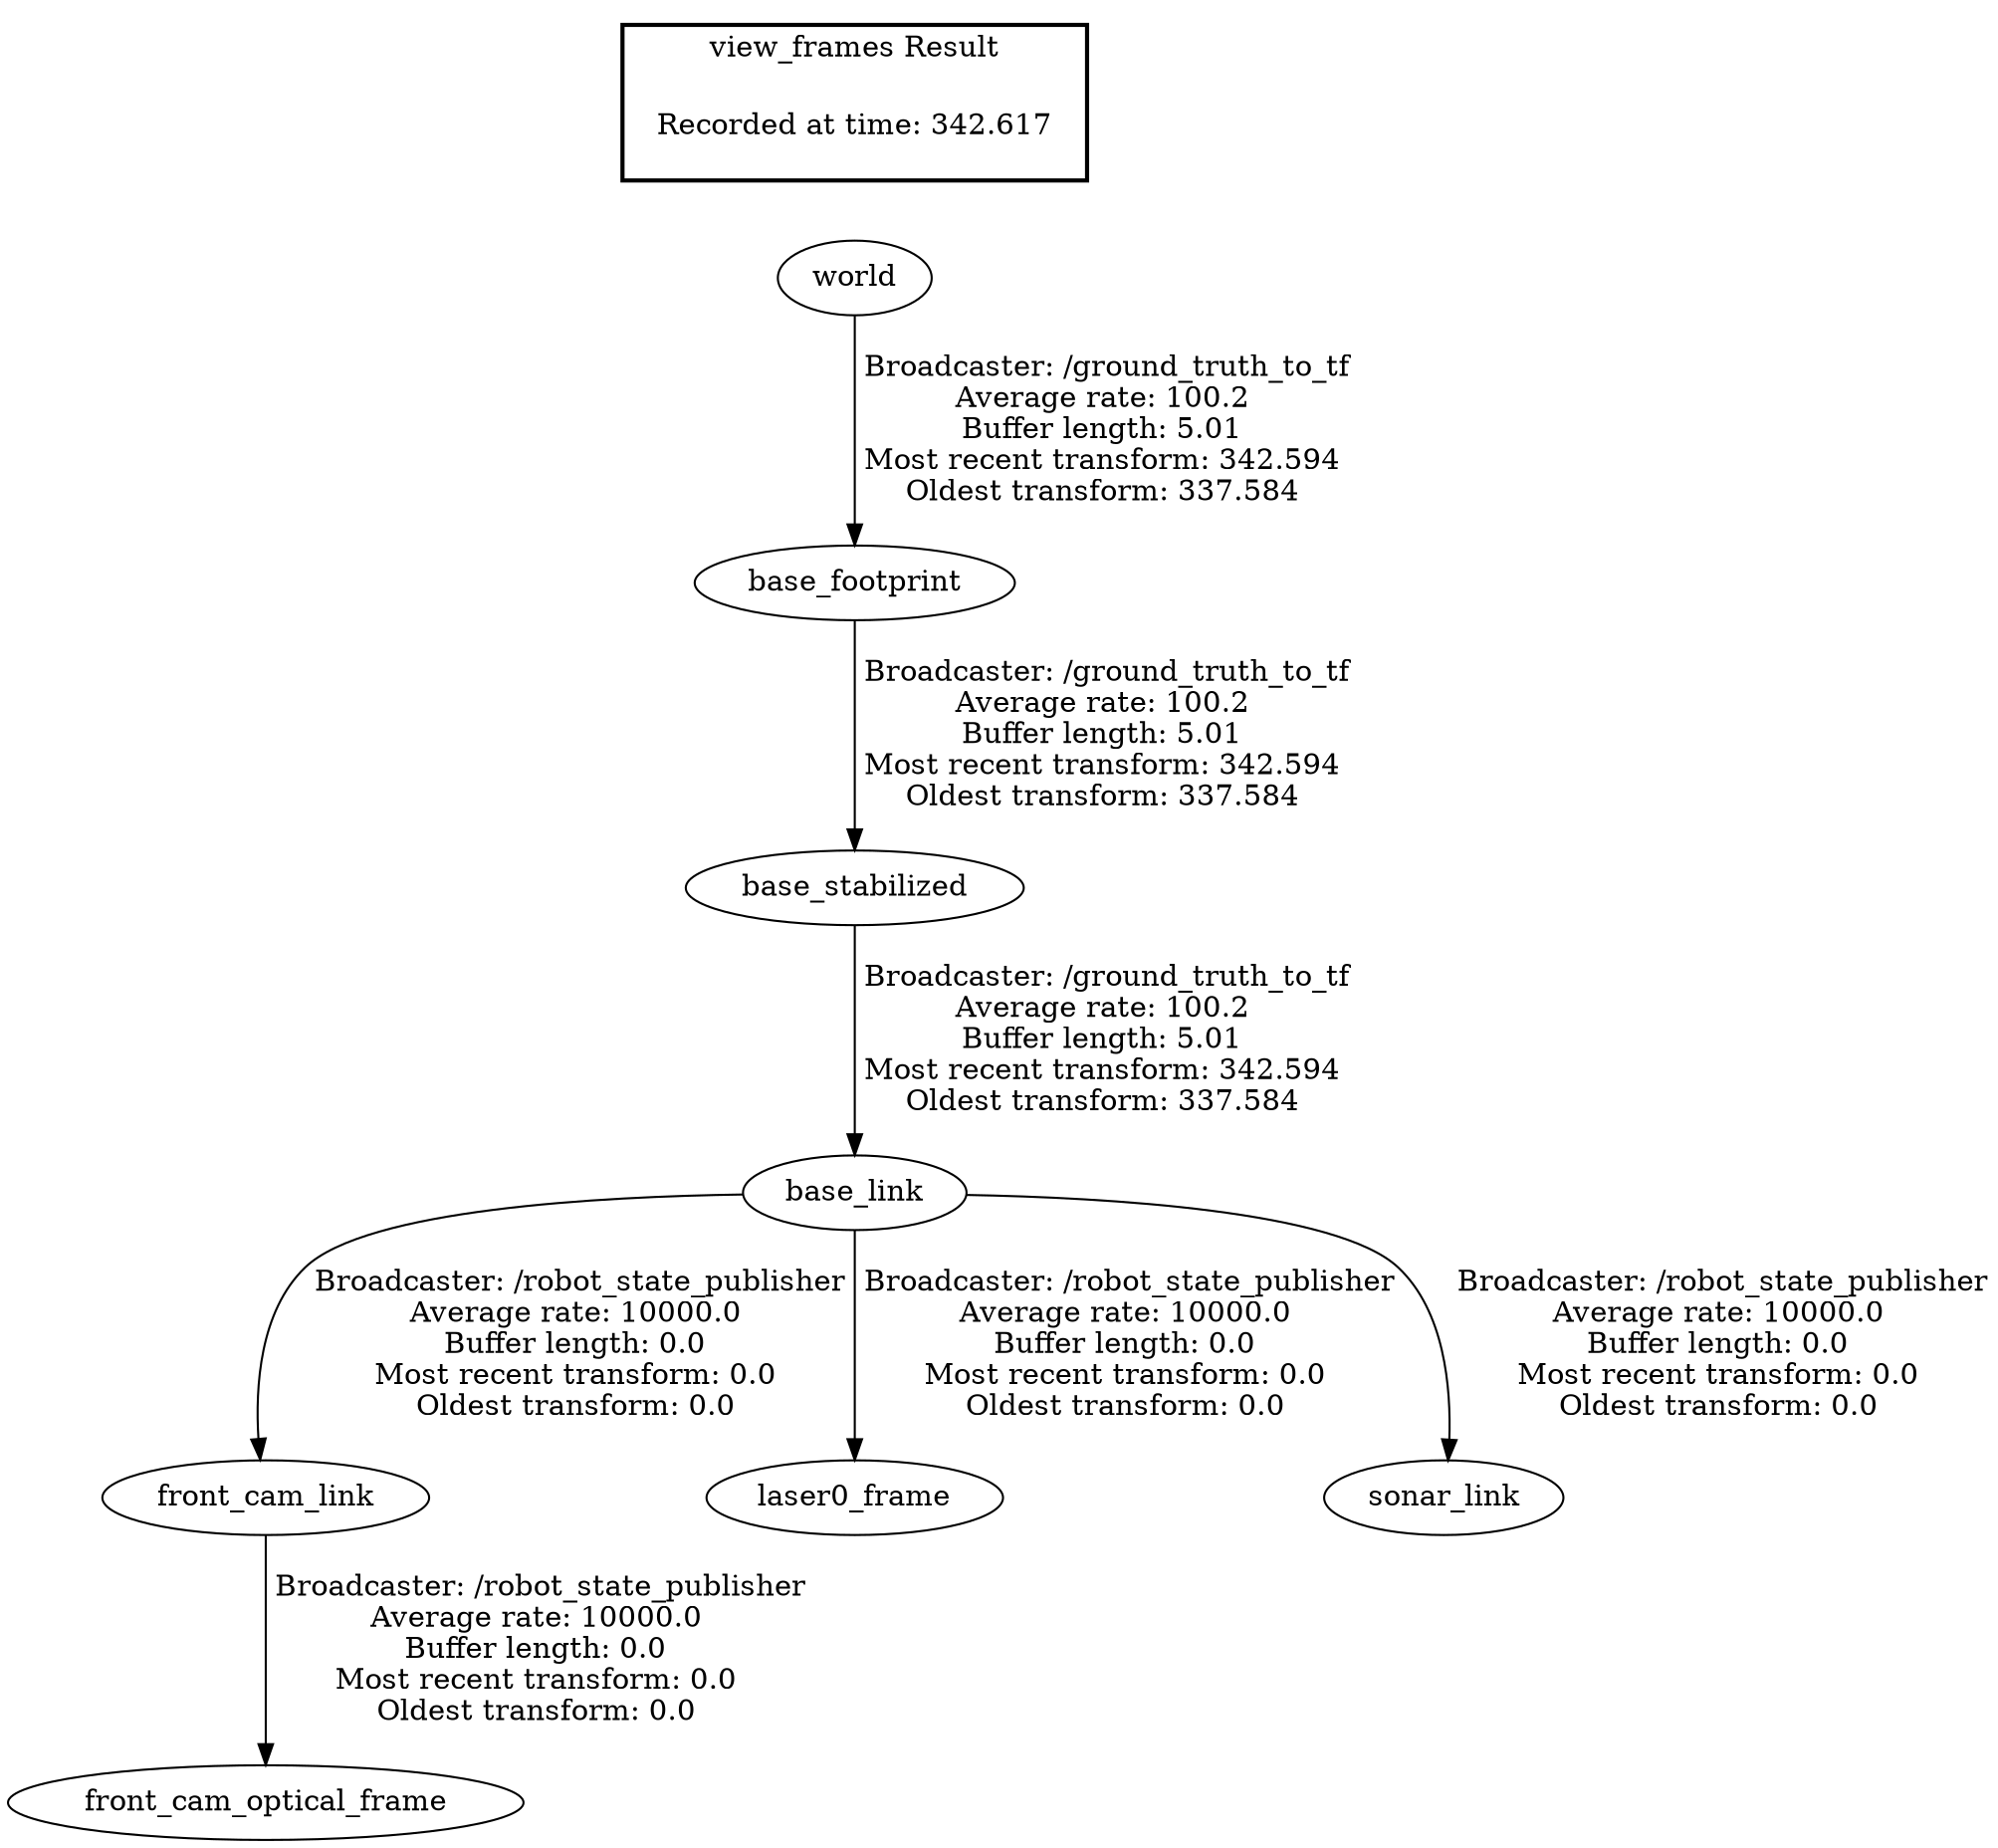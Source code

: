 digraph G {
"base_link" -> "front_cam_link"[label=" Broadcaster: /robot_state_publisher\nAverage rate: 10000.0\nBuffer length: 0.0\nMost recent transform: 0.0\nOldest transform: 0.0\n"];
"base_stabilized" -> "base_link"[label=" Broadcaster: /ground_truth_to_tf\nAverage rate: 100.2\nBuffer length: 5.01\nMost recent transform: 342.594\nOldest transform: 337.584\n"];
"front_cam_link" -> "front_cam_optical_frame"[label=" Broadcaster: /robot_state_publisher\nAverage rate: 10000.0\nBuffer length: 0.0\nMost recent transform: 0.0\nOldest transform: 0.0\n"];
"base_link" -> "laser0_frame"[label=" Broadcaster: /robot_state_publisher\nAverage rate: 10000.0\nBuffer length: 0.0\nMost recent transform: 0.0\nOldest transform: 0.0\n"];
"base_link" -> "sonar_link"[label=" Broadcaster: /robot_state_publisher\nAverage rate: 10000.0\nBuffer length: 0.0\nMost recent transform: 0.0\nOldest transform: 0.0\n"];
"world" -> "base_footprint"[label=" Broadcaster: /ground_truth_to_tf\nAverage rate: 100.2\nBuffer length: 5.01\nMost recent transform: 342.594\nOldest transform: 337.584\n"];
"base_footprint" -> "base_stabilized"[label=" Broadcaster: /ground_truth_to_tf\nAverage rate: 100.2\nBuffer length: 5.01\nMost recent transform: 342.594\nOldest transform: 337.584\n"];
edge [style=invis];
 subgraph cluster_legend { style=bold; color=black; label ="view_frames Result";
"Recorded at time: 342.617"[ shape=plaintext ] ;
}->"world";
}